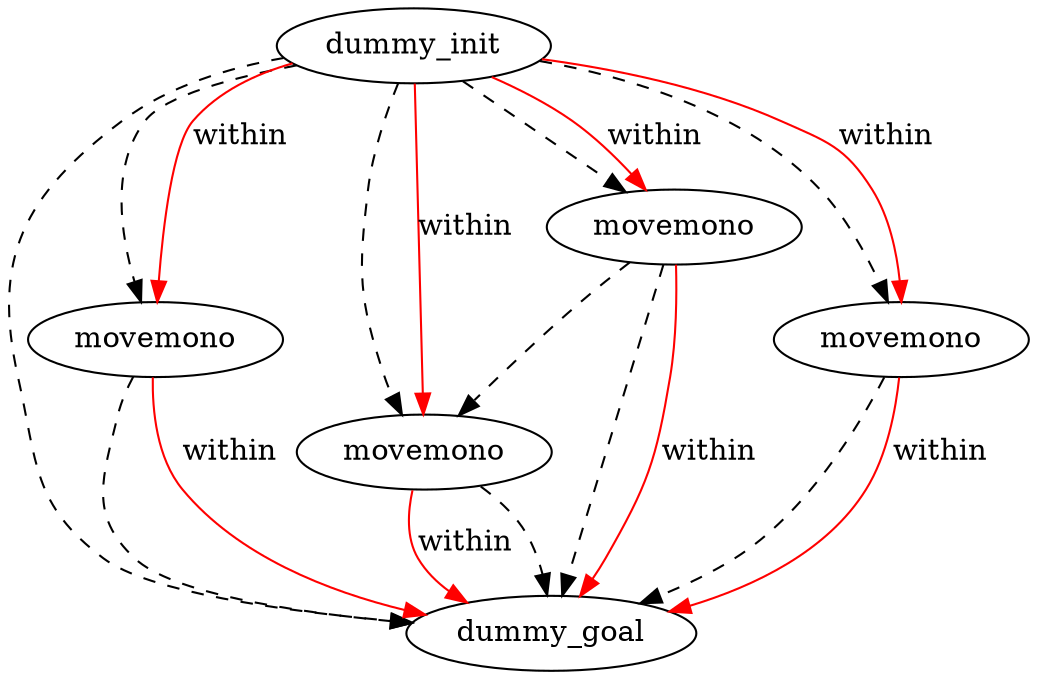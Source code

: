 digraph {
	"a3634c1e-e7d6-6d2c-09a1-8a8d7bc25d59" [label=dummy_init]
	"ad067afd-a9bc-7abd-15d6-6e9392ffffee" [label=dummy_goal]
	"94fb8b65-1210-e60f-60b2-c6897f8d214a" [label=movemono]
	"f752d478-8a3b-e635-17dd-e21a62bb0994" [label=movemono]
	"dc9a2845-0b09-ec2b-2ce0-4fef07d9b912" [label=movemono]
	"287f851c-04f0-ccc4-34d8-55fde70bc8a6" [label=movemono]
	"94fb8b65-1210-e60f-60b2-c6897f8d214a" -> "ad067afd-a9bc-7abd-15d6-6e9392ffffee" [color=black style=dashed]
	"a3634c1e-e7d6-6d2c-09a1-8a8d7bc25d59" -> "94fb8b65-1210-e60f-60b2-c6897f8d214a" [color=black style=dashed]
	"287f851c-04f0-ccc4-34d8-55fde70bc8a6" -> "f752d478-8a3b-e635-17dd-e21a62bb0994" [color=black style=dashed]
	"dc9a2845-0b09-ec2b-2ce0-4fef07d9b912" -> "ad067afd-a9bc-7abd-15d6-6e9392ffffee" [color=black style=dashed]
	"a3634c1e-e7d6-6d2c-09a1-8a8d7bc25d59" -> "dc9a2845-0b09-ec2b-2ce0-4fef07d9b912" [color=black style=dashed]
	"a3634c1e-e7d6-6d2c-09a1-8a8d7bc25d59" -> "ad067afd-a9bc-7abd-15d6-6e9392ffffee" [color=black style=dashed]
	"f752d478-8a3b-e635-17dd-e21a62bb0994" -> "ad067afd-a9bc-7abd-15d6-6e9392ffffee" [color=black style=dashed]
	"a3634c1e-e7d6-6d2c-09a1-8a8d7bc25d59" -> "f752d478-8a3b-e635-17dd-e21a62bb0994" [color=black style=dashed]
	"a3634c1e-e7d6-6d2c-09a1-8a8d7bc25d59" -> "287f851c-04f0-ccc4-34d8-55fde70bc8a6" [color=black style=dashed]
	"287f851c-04f0-ccc4-34d8-55fde70bc8a6" -> "ad067afd-a9bc-7abd-15d6-6e9392ffffee" [color=black style=dashed]
	"287f851c-04f0-ccc4-34d8-55fde70bc8a6" -> "ad067afd-a9bc-7abd-15d6-6e9392ffffee" [label=within color=red]
	"94fb8b65-1210-e60f-60b2-c6897f8d214a" -> "ad067afd-a9bc-7abd-15d6-6e9392ffffee" [label=within color=red]
	"f752d478-8a3b-e635-17dd-e21a62bb0994" -> "ad067afd-a9bc-7abd-15d6-6e9392ffffee" [label=within color=red]
	"a3634c1e-e7d6-6d2c-09a1-8a8d7bc25d59" -> "f752d478-8a3b-e635-17dd-e21a62bb0994" [label=within color=red]
	"a3634c1e-e7d6-6d2c-09a1-8a8d7bc25d59" -> "287f851c-04f0-ccc4-34d8-55fde70bc8a6" [label=within color=red]
	"a3634c1e-e7d6-6d2c-09a1-8a8d7bc25d59" -> "94fb8b65-1210-e60f-60b2-c6897f8d214a" [label=within color=red]
	"a3634c1e-e7d6-6d2c-09a1-8a8d7bc25d59" -> "dc9a2845-0b09-ec2b-2ce0-4fef07d9b912" [label=within color=red]
	"dc9a2845-0b09-ec2b-2ce0-4fef07d9b912" -> "ad067afd-a9bc-7abd-15d6-6e9392ffffee" [label=within color=red]
}
